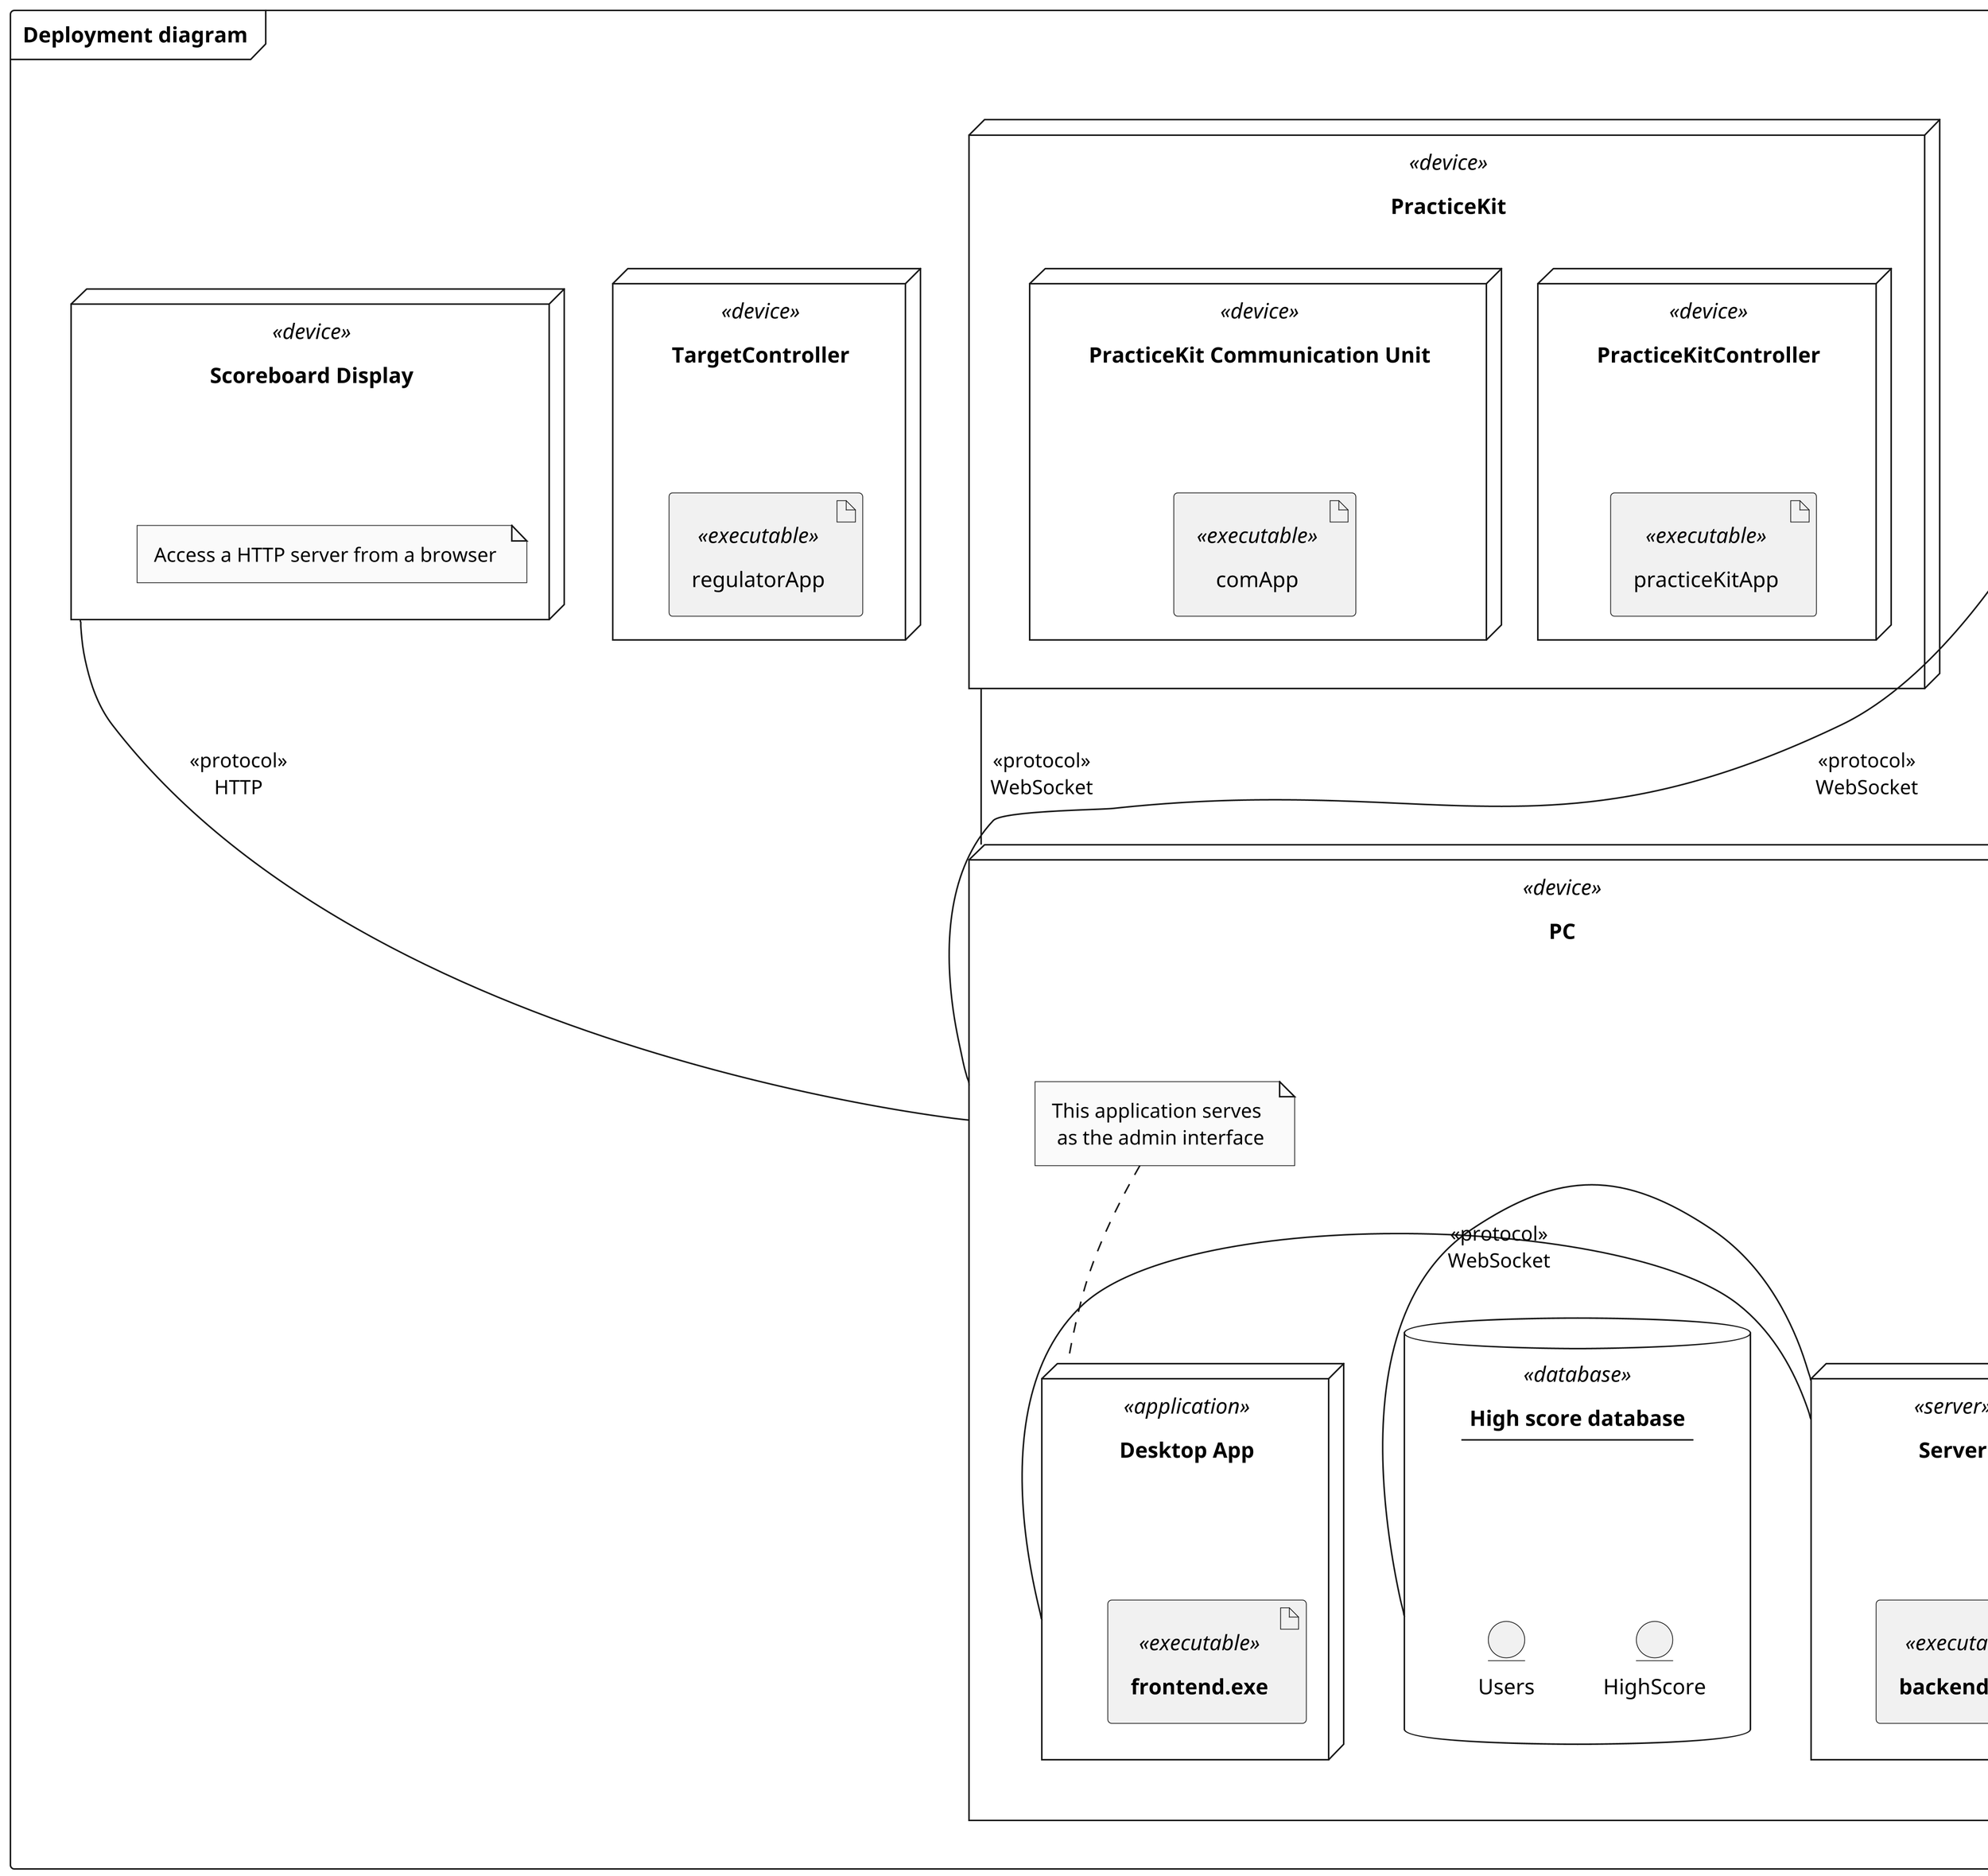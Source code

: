 @startuml deployment_diagram

skinparam {
    monochrome true
    dpi 300
    padding 5
    packageStyle rectangle
    packageStyle frame
    shadowing false
}

frame "Deployment diagram" {

node "<b>PC" <<device>> as PC {
    node "<b>Desktop App" <<application>> as desktopApp {
        artifact "<b>frontend.exe" <<executable>> as frontend
    }
    note "This application serves\n as the admin interface" as N2
    N2 .. desktopApp

    node "<b>Server" <<server>> as server {
        artifact "<b>backend.exe" <<executable>> as backend
    }

    database "<b>High score database\n----" <<database>> as DB {
        entity "HighScore"
        entity "Users"
    }
}

together {
    node "<b>UserKit" <<device>> as UserKit {
        node "<b>UserKitController" <<device>> as userKitCtrl {
            artifact "userkitApp" <<executable>>
        }

        node "<b>UserKit Communication Unit" <<device>> as UsrComUnit {
            artifact "comApp" <<executable>> as usrComApp
        }
    }

    node "<b>PracticeKit" <<device>> as PracticeKit {
        node "<b>PracticeKitController" <<device>> as PracticeKitCtrl {
            artifact "practiceKitApp" <<executable>>
        }

        node "<b>PracticeKit Communication Unit" <<device>> as TrgtComUnit {
            artifact "comApp" <<executable>> as trgtComApp
        }
    }

    node "<b>TargetController" <<device>> as TargetKit {
        artifact "regulatorApp" <<executable>> as targetApp
    }

    node "<b>Scoreboard Display" <<device>> as scoreboard {
        note "Access a HTTP server from a browser" as N1
    }
}

' PC -- UserKit
' PC -- PracticeKit
' PC -- scoreboard


UserKit -- PC : <<protocol>>\nWebSocket
PracticeKit -- PC : <<protocol>>\nWebSocket
scoreboard -- PC : <<protocol>>\nHTTP

server - DB
desktopApp - server : <<protocol>>\nWebSocket

}

@enduml